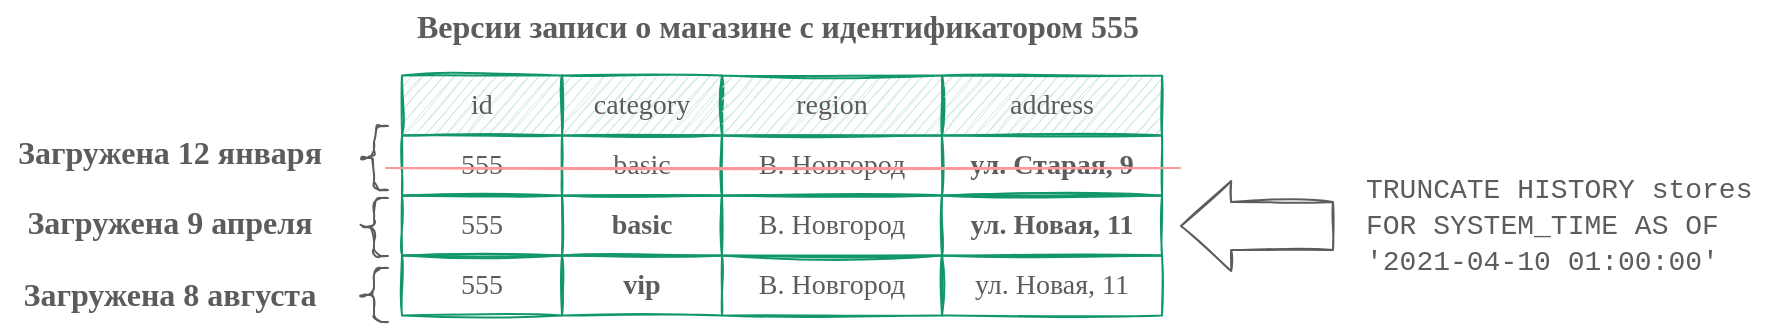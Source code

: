 <mxfile version="15.4.3" type="device"><diagram id="a9Wl0ALF8VSDGiB0hGjO" name="Page-1"><mxGraphModel dx="1225" dy="8776" grid="1" gridSize="10" guides="1" tooltips="1" connect="1" arrows="1" fold="1" page="1" pageScale="1" pageWidth="900" pageHeight="170" math="0" shadow="0"><root><mxCell id="4TqaJEDYTqn6dBg58dBF-0"/><mxCell id="4TqaJEDYTqn6dBg58dBF-1" parent="4TqaJEDYTqn6dBg58dBF-0"/><mxCell id="4TqaJEDYTqn6dBg58dBF-2" value="&lt;font color=&quot;#5c5c5c&quot; style=&quot;font-size: 14px&quot;&gt;&lt;span&gt;&lt;span style=&quot;font-weight: normal&quot;&gt;id&lt;/span&gt;&lt;br&gt;&lt;/span&gt;&lt;/font&gt;" style="rounded=0;whiteSpace=wrap;html=1;fontStyle=1;sketch=1;fontFamily=Comic Sans MS;strokeColor=#12976B;fillColor=#CCEBD8;" parent="4TqaJEDYTqn6dBg58dBF-1" vertex="1"><mxGeometry x="206" y="-7945.25" width="80" height="30" as="geometry"/></mxCell><mxCell id="4TqaJEDYTqn6dBg58dBF-3" value="&lt;font color=&quot;#5c5c5c&quot; style=&quot;font-size: 14px&quot;&gt;&lt;span&gt;&lt;span style=&quot;font-weight: normal&quot;&gt;category&lt;/span&gt;&lt;br&gt;&lt;/span&gt;&lt;/font&gt;" style="rounded=0;whiteSpace=wrap;html=1;fontStyle=1;sketch=1;fontFamily=Comic Sans MS;strokeColor=#12976B;fillColor=#CCEBD8;" parent="4TqaJEDYTqn6dBg58dBF-1" vertex="1"><mxGeometry x="286" y="-7945.25" width="80" height="30" as="geometry"/></mxCell><mxCell id="4TqaJEDYTqn6dBg58dBF-4" value="&lt;font color=&quot;#5c5c5c&quot; style=&quot;font-size: 14px&quot;&gt;&lt;span&gt;&lt;span style=&quot;font-weight: normal&quot;&gt;region&lt;/span&gt;&lt;br&gt;&lt;/span&gt;&lt;/font&gt;" style="rounded=0;whiteSpace=wrap;html=1;fontStyle=1;sketch=1;fontFamily=Comic Sans MS;strokeColor=#12976B;fillColor=#CCEBD8;" parent="4TqaJEDYTqn6dBg58dBF-1" vertex="1"><mxGeometry x="366" y="-7945.25" width="110" height="30" as="geometry"/></mxCell><mxCell id="4TqaJEDYTqn6dBg58dBF-5" value="&lt;font color=&quot;#5c5c5c&quot; style=&quot;font-size: 14px&quot;&gt;&lt;span&gt;&lt;span style=&quot;font-weight: normal&quot;&gt;address&lt;/span&gt;&lt;br&gt;&lt;/span&gt;&lt;/font&gt;" style="rounded=0;whiteSpace=wrap;html=1;fontStyle=1;sketch=1;fontFamily=Comic Sans MS;strokeColor=#12976B;fillColor=#CCEBD8;" parent="4TqaJEDYTqn6dBg58dBF-1" vertex="1"><mxGeometry x="476" y="-7945.25" width="110" height="30" as="geometry"/></mxCell><mxCell id="4TqaJEDYTqn6dBg58dBF-7" value="&lt;span style=&quot;color: rgb(92 , 92 , 92) ; font-weight: bold&quot;&gt;&lt;font style=&quot;font-size: 16px&quot; face=&quot;Comic Sans MS&quot;&gt;Версии записи о магазине&amp;nbsp;с идентификатором 555&lt;/font&gt;&lt;/span&gt;" style="text;html=1;strokeColor=none;align=center;verticalAlign=middle;whiteSpace=wrap;rounded=0;sketch=1;fillColor=#ffffff;" parent="4TqaJEDYTqn6dBg58dBF-1" vertex="1"><mxGeometry x="169" y="-7983" width="450" height="25.75" as="geometry"/></mxCell><mxCell id="4TqaJEDYTqn6dBg58dBF-8" value="&lt;font color=&quot;#5c5c5c&quot; style=&quot;font-size: 14px&quot;&gt;&lt;span&gt;555&lt;br&gt;&lt;/span&gt;&lt;/font&gt;" style="rounded=0;whiteSpace=wrap;html=1;fontStyle=0;sketch=1;fontFamily=Comic Sans MS;strokeColor=#12976B;fillColor=none;" parent="4TqaJEDYTqn6dBg58dBF-1" vertex="1"><mxGeometry x="206" y="-7915.25" width="80" height="30" as="geometry"/></mxCell><mxCell id="4TqaJEDYTqn6dBg58dBF-9" value="&lt;font color=&quot;#5c5c5c&quot; style=&quot;font-size: 14px&quot;&gt;&lt;span&gt;basic&lt;br&gt;&lt;/span&gt;&lt;/font&gt;" style="rounded=0;whiteSpace=wrap;html=1;fontStyle=0;sketch=1;fontFamily=Comic Sans MS;strokeColor=#12976B;fillColor=none;" parent="4TqaJEDYTqn6dBg58dBF-1" vertex="1"><mxGeometry x="286" y="-7915.25" width="80" height="30" as="geometry"/></mxCell><mxCell id="4TqaJEDYTqn6dBg58dBF-10" value="&lt;font color=&quot;#5c5c5c&quot; style=&quot;font-size: 14px&quot;&gt;&lt;span&gt;В. Новгород&lt;br&gt;&lt;/span&gt;&lt;/font&gt;" style="rounded=0;whiteSpace=wrap;html=1;fontStyle=0;sketch=1;fontFamily=Comic Sans MS;strokeColor=#12976B;fillColor=none;" parent="4TqaJEDYTqn6dBg58dBF-1" vertex="1"><mxGeometry x="366" y="-7915.25" width="110" height="30" as="geometry"/></mxCell><mxCell id="4TqaJEDYTqn6dBg58dBF-11" value="&lt;font color=&quot;#5c5c5c&quot; style=&quot;font-size: 14px&quot;&gt;&lt;span&gt;&lt;b&gt;ул. Старая, 9&lt;/b&gt;&lt;br&gt;&lt;/span&gt;&lt;/font&gt;" style="rounded=0;whiteSpace=wrap;html=1;fontStyle=0;sketch=1;fontFamily=Comic Sans MS;strokeColor=#12976B;fillColor=none;" parent="4TqaJEDYTqn6dBg58dBF-1" vertex="1"><mxGeometry x="476" y="-7915.25" width="110" height="30" as="geometry"/></mxCell><mxCell id="4TqaJEDYTqn6dBg58dBF-13" value="&lt;font color=&quot;#5c5c5c&quot; style=&quot;font-size: 14px&quot;&gt;&lt;span&gt;555&lt;br&gt;&lt;/span&gt;&lt;/font&gt;" style="rounded=0;whiteSpace=wrap;html=1;fontStyle=0;sketch=1;fontFamily=Comic Sans MS;strokeColor=#12976B;fillColor=none;" parent="4TqaJEDYTqn6dBg58dBF-1" vertex="1"><mxGeometry x="206" y="-7885.25" width="80" height="30" as="geometry"/></mxCell><mxCell id="4TqaJEDYTqn6dBg58dBF-14" value="&lt;font color=&quot;#5c5c5c&quot; style=&quot;font-size: 14px&quot;&gt;&lt;span&gt;&lt;b&gt;basic&lt;/b&gt;&lt;br&gt;&lt;/span&gt;&lt;/font&gt;" style="rounded=0;whiteSpace=wrap;html=1;fontStyle=0;sketch=1;fontFamily=Comic Sans MS;strokeColor=#12976B;fillColor=none;" parent="4TqaJEDYTqn6dBg58dBF-1" vertex="1"><mxGeometry x="286" y="-7885.25" width="80" height="30" as="geometry"/></mxCell><mxCell id="4TqaJEDYTqn6dBg58dBF-15" value="&lt;font color=&quot;#5c5c5c&quot; style=&quot;font-size: 14px&quot;&gt;&lt;span&gt;В. Новгород&lt;br&gt;&lt;/span&gt;&lt;/font&gt;" style="rounded=0;whiteSpace=wrap;html=1;fontStyle=0;sketch=1;fontFamily=Comic Sans MS;strokeColor=#12976B;fillColor=none;" parent="4TqaJEDYTqn6dBg58dBF-1" vertex="1"><mxGeometry x="366" y="-7885.25" width="110" height="30" as="geometry"/></mxCell><mxCell id="4TqaJEDYTqn6dBg58dBF-16" value="&lt;font color=&quot;#5c5c5c&quot; style=&quot;font-size: 14px&quot;&gt;&lt;span&gt;&lt;b&gt;ул. Новая, 11&lt;/b&gt;&lt;br&gt;&lt;/span&gt;&lt;/font&gt;" style="rounded=0;whiteSpace=wrap;html=1;fontStyle=0;sketch=1;fontFamily=Comic Sans MS;strokeColor=#12976B;fillColor=none;" parent="4TqaJEDYTqn6dBg58dBF-1" vertex="1"><mxGeometry x="476" y="-7885.25" width="110" height="30" as="geometry"/></mxCell><mxCell id="4TqaJEDYTqn6dBg58dBF-18" value="&lt;font color=&quot;#5c5c5c&quot; style=&quot;font-size: 14px&quot;&gt;&lt;span&gt;555&lt;br&gt;&lt;/span&gt;&lt;/font&gt;" style="rounded=0;whiteSpace=wrap;html=1;fontStyle=0;sketch=1;fontFamily=Comic Sans MS;strokeColor=#12976B;fillColor=none;" parent="4TqaJEDYTqn6dBg58dBF-1" vertex="1"><mxGeometry x="206" y="-7855.25" width="80" height="30" as="geometry"/></mxCell><mxCell id="4TqaJEDYTqn6dBg58dBF-19" value="&lt;font color=&quot;#5c5c5c&quot; style=&quot;font-size: 14px&quot;&gt;&lt;span&gt;&lt;b&gt;vip&lt;/b&gt;&lt;br&gt;&lt;/span&gt;&lt;/font&gt;" style="rounded=0;whiteSpace=wrap;html=1;fontStyle=0;sketch=1;fontFamily=Comic Sans MS;strokeColor=#12976B;fillColor=none;" parent="4TqaJEDYTqn6dBg58dBF-1" vertex="1"><mxGeometry x="286" y="-7855.25" width="80" height="30" as="geometry"/></mxCell><mxCell id="4TqaJEDYTqn6dBg58dBF-20" value="&lt;font color=&quot;#5c5c5c&quot; style=&quot;font-size: 14px&quot;&gt;&lt;span&gt;В. Новгород&lt;br&gt;&lt;/span&gt;&lt;/font&gt;" style="rounded=0;whiteSpace=wrap;html=1;fontStyle=0;sketch=1;fontFamily=Comic Sans MS;strokeColor=#12976B;fillColor=none;" parent="4TqaJEDYTqn6dBg58dBF-1" vertex="1"><mxGeometry x="366" y="-7855.25" width="110" height="30" as="geometry"/></mxCell><mxCell id="4TqaJEDYTqn6dBg58dBF-21" value="&lt;font color=&quot;#5c5c5c&quot; style=&quot;font-size: 14px&quot;&gt;&lt;span&gt;ул. Новая, 11&lt;br&gt;&lt;/span&gt;&lt;/font&gt;" style="rounded=0;whiteSpace=wrap;html=1;fontStyle=0;sketch=1;fontFamily=Comic Sans MS;strokeColor=#12976B;fillColor=none;" parent="4TqaJEDYTqn6dBg58dBF-1" vertex="1"><mxGeometry x="476" y="-7855.25" width="110" height="30" as="geometry"/></mxCell><mxCell id="4TqaJEDYTqn6dBg58dBF-23" value="" style="shape=flexArrow;endArrow=classic;html=1;sketch=1;strokeColor=#5C5C5C;endWidth=20;endSize=8.03;width=24;" parent="4TqaJEDYTqn6dBg58dBF-1" edge="1"><mxGeometry width="50" height="50" relative="1" as="geometry"><mxPoint x="672" y="-7870" as="sourcePoint"/><mxPoint x="595" y="-7870" as="targetPoint"/></mxGeometry></mxCell><mxCell id="4TqaJEDYTqn6dBg58dBF-24" value="&lt;div style=&quot;text-align: left&quot;&gt;&lt;span style=&quot;font-family: &amp;#34;courier new&amp;#34; ; font-size: 14px ; color: rgb(92 , 92 , 92)&quot;&gt;TRUNCATE HISTORY stores&lt;/span&gt;&lt;/div&gt;&lt;font color=&quot;#5c5c5c&quot; style=&quot;font-size: 14px&quot;&gt;&lt;div style=&quot;text-align: left&quot;&gt;&lt;span style=&quot;font-family: &amp;#34;courier new&amp;#34;&quot;&gt;FOR SYSTEM_TIME AS OF '2021-04-10 01:00:00'&lt;/span&gt;&lt;/div&gt;&lt;/font&gt;" style="text;html=1;strokeColor=none;fillColor=default;align=center;verticalAlign=middle;whiteSpace=wrap;rounded=0;" parent="4TqaJEDYTqn6dBg58dBF-1" vertex="1"><mxGeometry x="687" y="-7898.25" width="205" height="56" as="geometry"/></mxCell><mxCell id="4TqaJEDYTqn6dBg58dBF-25" value="" style="shape=curlyBracket;whiteSpace=wrap;html=1;rounded=1;sketch=1;rotation=0;strokeColor=#5C5C5C;" parent="4TqaJEDYTqn6dBg58dBF-1" vertex="1"><mxGeometry x="185" y="-7920" width="14" height="32" as="geometry"/></mxCell><mxCell id="4TqaJEDYTqn6dBg58dBF-26" value="" style="shape=curlyBracket;whiteSpace=wrap;html=1;rounded=1;sketch=1;rotation=0;strokeColor=#5C5C5C;" parent="4TqaJEDYTqn6dBg58dBF-1" vertex="1"><mxGeometry x="185" y="-7884" width="14" height="29" as="geometry"/></mxCell><mxCell id="4TqaJEDYTqn6dBg58dBF-27" value="" style="shape=curlyBracket;whiteSpace=wrap;html=1;rounded=1;sketch=1;rotation=0;strokeColor=#5C5C5C;" parent="4TqaJEDYTqn6dBg58dBF-1" vertex="1"><mxGeometry x="185" y="-7849" width="14" height="27" as="geometry"/></mxCell><mxCell id="4TqaJEDYTqn6dBg58dBF-28" value="&lt;b style=&quot;color: rgb(92 , 92 , 92) ; font-family: &amp;#34;comic sans ms&amp;#34; ; font-size: 16px&quot;&gt;Загружена 12 января&lt;/b&gt;" style="text;html=1;strokeColor=none;fillColor=none;align=center;verticalAlign=middle;whiteSpace=wrap;rounded=0;" parent="4TqaJEDYTqn6dBg58dBF-1" vertex="1"><mxGeometry x="5" y="-7916.12" width="170" height="17.75" as="geometry"/></mxCell><mxCell id="4TqaJEDYTqn6dBg58dBF-29" value="&lt;b style=&quot;color: rgb(92 , 92 , 92) ; font-family: &amp;#34;comic sans ms&amp;#34; ; font-size: 16px&quot;&gt;Загружена 9 апреля&lt;/b&gt;" style="text;html=1;strokeColor=none;fillColor=none;align=center;verticalAlign=middle;whiteSpace=wrap;rounded=0;" parent="4TqaJEDYTqn6dBg58dBF-1" vertex="1"><mxGeometry x="5" y="-7882" width="170" height="20" as="geometry"/></mxCell><mxCell id="4TqaJEDYTqn6dBg58dBF-30" value="&lt;font color=&quot;#5c5c5c&quot; face=&quot;comic sans ms&quot; size=&quot;3&quot;&gt;&lt;span&gt;&lt;b&gt;Загружена 8 августа&lt;/b&gt;&lt;/span&gt;&lt;/font&gt;" style="text;html=1;strokeColor=none;fillColor=none;align=center;verticalAlign=middle;whiteSpace=wrap;rounded=0;" parent="4TqaJEDYTqn6dBg58dBF-1" vertex="1"><mxGeometry x="5" y="-7846.25" width="170" height="20" as="geometry"/></mxCell><mxCell id="4TqaJEDYTqn6dBg58dBF-31" value="" style="endArrow=none;html=1;strokeColor=#FF9999;sketch=1;" parent="4TqaJEDYTqn6dBg58dBF-1" edge="1"><mxGeometry width="50" height="50" relative="1" as="geometry"><mxPoint x="198" y="-7899" as="sourcePoint"/><mxPoint x="595" y="-7899" as="targetPoint"/></mxGeometry></mxCell></root></mxGraphModel></diagram></mxfile>